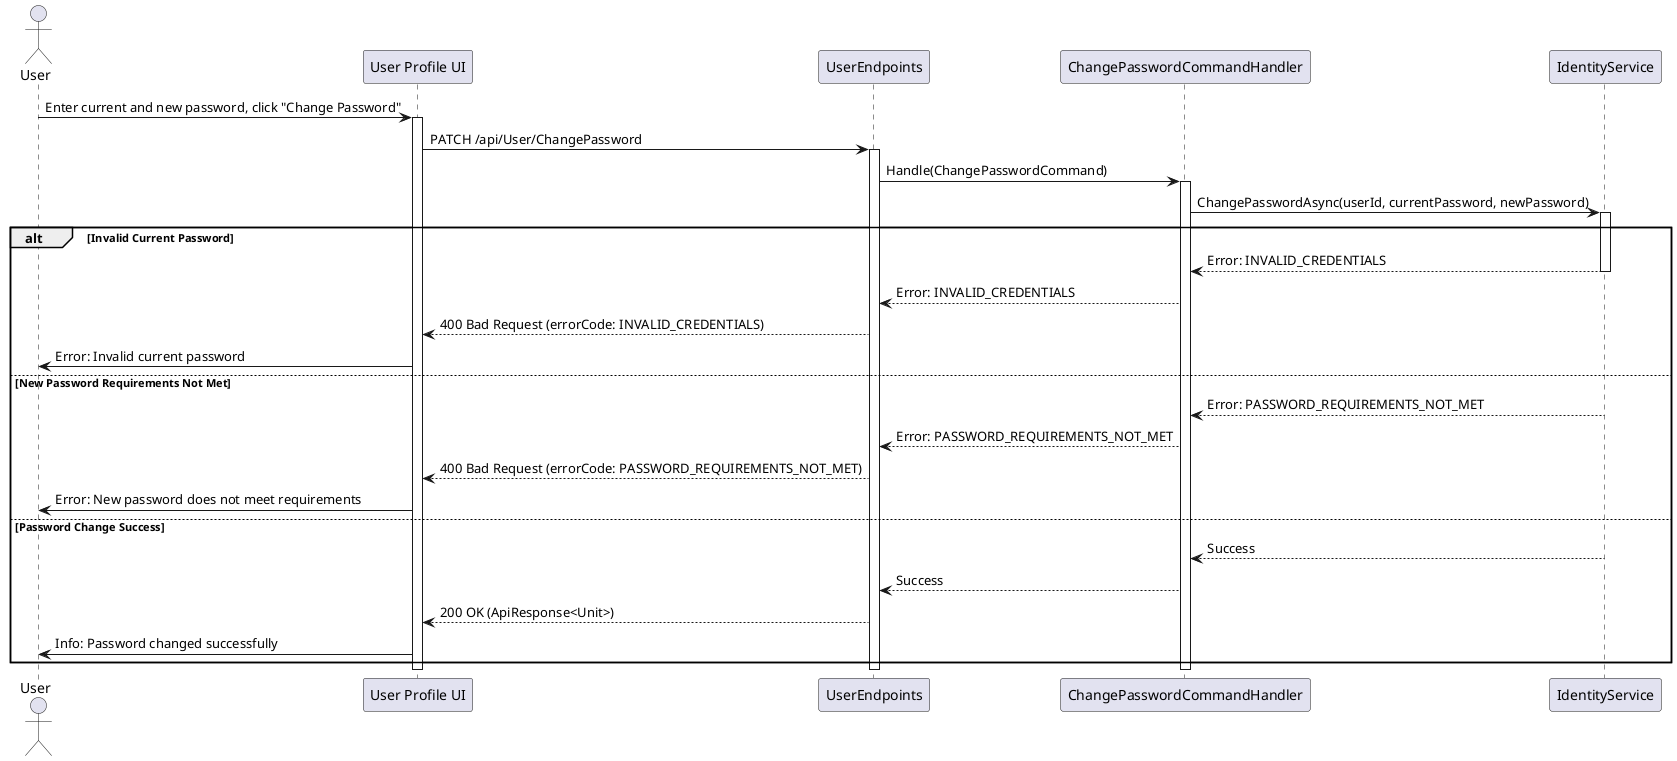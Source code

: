 @startuml
actor User
participant "User Profile UI" as UI
participant UserEndpoints
participant ChangePasswordCommandHandler as Handler
participant IdentityService

User -> UI : Enter current and new password, click "Change Password"
activate UI
UI -> UserEndpoints : PATCH /api/User/ChangePassword
activate UserEndpoints
UserEndpoints -> Handler : Handle(ChangePasswordCommand)
activate Handler
Handler -> IdentityService : ChangePasswordAsync(userId, currentPassword, newPassword)
activate IdentityService
alt Invalid Current Password
    IdentityService --> Handler : Error: INVALID_CREDENTIALS
    deactivate IdentityService
    Handler --> UserEndpoints : Error: INVALID_CREDENTIALS
    UserEndpoints --> UI : 400 Bad Request (errorCode: INVALID_CREDENTIALS)
    UI -> User : Error: Invalid current password
else New Password Requirements Not Met
    IdentityService --> Handler : Error: PASSWORD_REQUIREMENTS_NOT_MET
    deactivate IdentityService
    Handler --> UserEndpoints : Error: PASSWORD_REQUIREMENTS_NOT_MET
    UserEndpoints --> UI : 400 Bad Request (errorCode: PASSWORD_REQUIREMENTS_NOT_MET)
    UI -> User : Error: New password does not meet requirements
else Password Change Success
    IdentityService --> Handler : Success
    deactivate IdentityService
    Handler --> UserEndpoints : Success
    UserEndpoints --> UI : 200 OK (ApiResponse<Unit>)
    UI -> User : Info: Password changed successfully
end
deactivate Handler
deactivate UserEndpoints
deactivate UI
@enduml